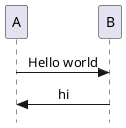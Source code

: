 @startuml Chisga
skinparam Style strictuml
skinparam SequenceMessageAlignment center

A -> B: Hello world

A<- B: hi
@enduml